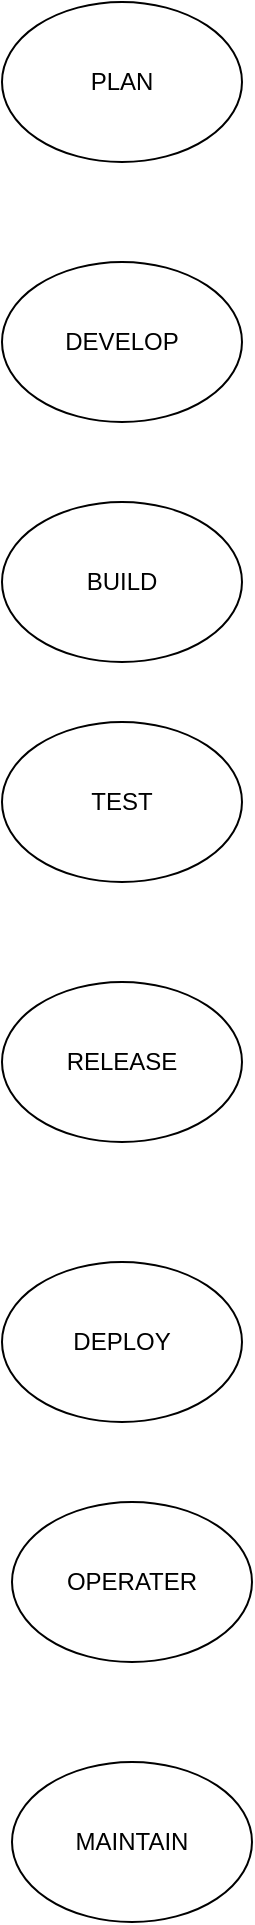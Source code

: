 <mxfile version="28.0.7">
  <diagram name="Page-1" id="mfauMYVUofDUMACnlZRR">
    <mxGraphModel dx="1034" dy="570" grid="1" gridSize="10" guides="1" tooltips="1" connect="1" arrows="1" fold="1" page="1" pageScale="1" pageWidth="850" pageHeight="1100" math="0" shadow="0">
      <root>
        <mxCell id="0" />
        <mxCell id="1" parent="0" />
        <mxCell id="2D5cz5ACQ4pg5pln9Am2-1" value="PLAN" style="ellipse;whiteSpace=wrap;html=1;" vertex="1" parent="1">
          <mxGeometry x="365" y="10" width="120" height="80" as="geometry" />
        </mxCell>
        <mxCell id="2D5cz5ACQ4pg5pln9Am2-2" value="DEVELOP" style="ellipse;whiteSpace=wrap;html=1;" vertex="1" parent="1">
          <mxGeometry x="365" y="140" width="120" height="80" as="geometry" />
        </mxCell>
        <mxCell id="2D5cz5ACQ4pg5pln9Am2-3" value="BUILD" style="ellipse;whiteSpace=wrap;html=1;" vertex="1" parent="1">
          <mxGeometry x="365" y="260" width="120" height="80" as="geometry" />
        </mxCell>
        <mxCell id="2D5cz5ACQ4pg5pln9Am2-4" value="TEST" style="ellipse;whiteSpace=wrap;html=1;" vertex="1" parent="1">
          <mxGeometry x="365" y="370" width="120" height="80" as="geometry" />
        </mxCell>
        <mxCell id="2D5cz5ACQ4pg5pln9Am2-5" value="RELEASE" style="ellipse;whiteSpace=wrap;html=1;" vertex="1" parent="1">
          <mxGeometry x="365" y="500" width="120" height="80" as="geometry" />
        </mxCell>
        <mxCell id="2D5cz5ACQ4pg5pln9Am2-6" value="DEPLOY" style="ellipse;whiteSpace=wrap;html=1;" vertex="1" parent="1">
          <mxGeometry x="365" y="640" width="120" height="80" as="geometry" />
        </mxCell>
        <mxCell id="2D5cz5ACQ4pg5pln9Am2-7" value="OPERATER" style="ellipse;whiteSpace=wrap;html=1;" vertex="1" parent="1">
          <mxGeometry x="370" y="760" width="120" height="80" as="geometry" />
        </mxCell>
        <mxCell id="2D5cz5ACQ4pg5pln9Am2-8" value="MAINTAIN" style="ellipse;whiteSpace=wrap;html=1;" vertex="1" parent="1">
          <mxGeometry x="370" y="890" width="120" height="80" as="geometry" />
        </mxCell>
      </root>
    </mxGraphModel>
  </diagram>
</mxfile>

